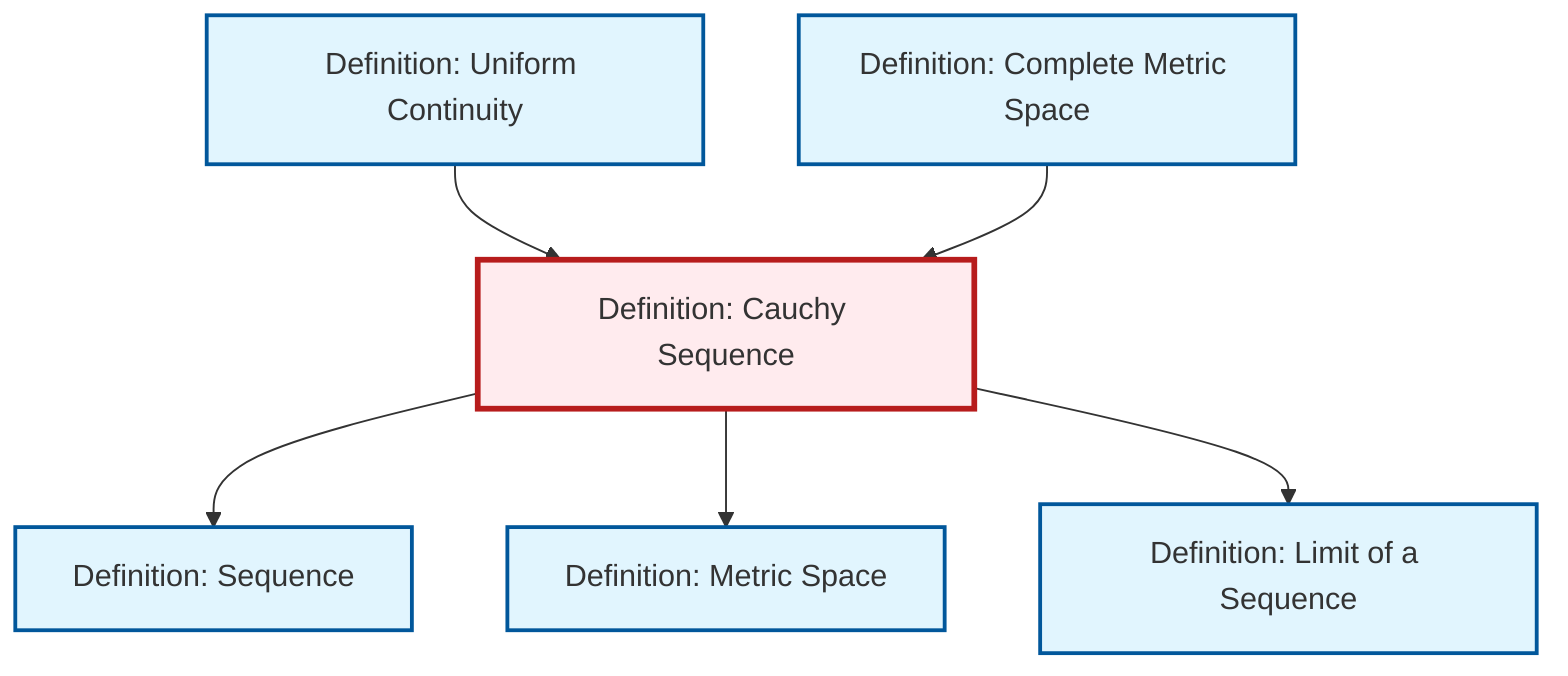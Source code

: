 graph TD
    classDef definition fill:#e1f5fe,stroke:#01579b,stroke-width:2px
    classDef theorem fill:#f3e5f5,stroke:#4a148c,stroke-width:2px
    classDef axiom fill:#fff3e0,stroke:#e65100,stroke-width:2px
    classDef example fill:#e8f5e9,stroke:#1b5e20,stroke-width:2px
    classDef current fill:#ffebee,stroke:#b71c1c,stroke-width:3px
    def-metric-space["Definition: Metric Space"]:::definition
    def-cauchy-sequence["Definition: Cauchy Sequence"]:::definition
    def-uniform-continuity["Definition: Uniform Continuity"]:::definition
    def-complete-metric-space["Definition: Complete Metric Space"]:::definition
    def-limit["Definition: Limit of a Sequence"]:::definition
    def-sequence["Definition: Sequence"]:::definition
    def-uniform-continuity --> def-cauchy-sequence
    def-complete-metric-space --> def-cauchy-sequence
    def-cauchy-sequence --> def-sequence
    def-cauchy-sequence --> def-metric-space
    def-cauchy-sequence --> def-limit
    class def-cauchy-sequence current